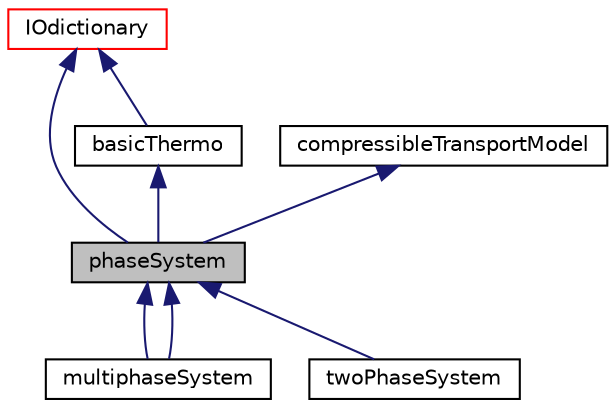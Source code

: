 digraph "phaseSystem"
{
  bgcolor="transparent";
  edge [fontname="Helvetica",fontsize="10",labelfontname="Helvetica",labelfontsize="10"];
  node [fontname="Helvetica",fontsize="10",shape=record];
  Node1 [label="phaseSystem",height=0.2,width=0.4,color="black", fillcolor="grey75", style="filled" fontcolor="black"];
  Node2 -> Node1 [dir="back",color="midnightblue",fontsize="10",style="solid",fontname="Helvetica"];
  Node2 [label="basicThermo",height=0.2,width=0.4,color="black",URL="$classFoam_1_1basicThermo.html",tooltip="Abstract base-class for fluid and solid thermodynamic properties. "];
  Node3 -> Node2 [dir="back",color="midnightblue",fontsize="10",style="solid",fontname="Helvetica"];
  Node3 [label="IOdictionary",height=0.2,width=0.4,color="red",URL="$classFoam_1_1IOdictionary.html",tooltip="IOdictionary is derived from dictionary and IOobject to give the dictionary automatic IO functionalit..."];
  Node4 -> Node1 [dir="back",color="midnightblue",fontsize="10",style="solid",fontname="Helvetica"];
  Node4 [label="compressibleTransportModel",height=0.2,width=0.4,color="black",URL="$classFoam_1_1compressibleTransportModel.html",tooltip="Base-class for all transport models used by the compressible turbulence models. "];
  Node3 -> Node1 [dir="back",color="midnightblue",fontsize="10",style="solid",fontname="Helvetica"];
  Node1 -> Node5 [dir="back",color="midnightblue",fontsize="10",style="solid",fontname="Helvetica"];
  Node5 [label="multiphaseSystem",height=0.2,width=0.4,color="black",URL="$classFoam_1_1multiphaseSystem.html",tooltip="Class which solves the volume fraction equations for two phases. "];
  Node1 -> Node5 [dir="back",color="midnightblue",fontsize="10",style="solid",fontname="Helvetica"];
  Node1 -> Node6 [dir="back",color="midnightblue",fontsize="10",style="solid",fontname="Helvetica"];
  Node6 [label="twoPhaseSystem",height=0.2,width=0.4,color="black",URL="$classFoam_1_1twoPhaseSystem.html",tooltip="Class which solves the volume fraction equations for two phases. "];
}

